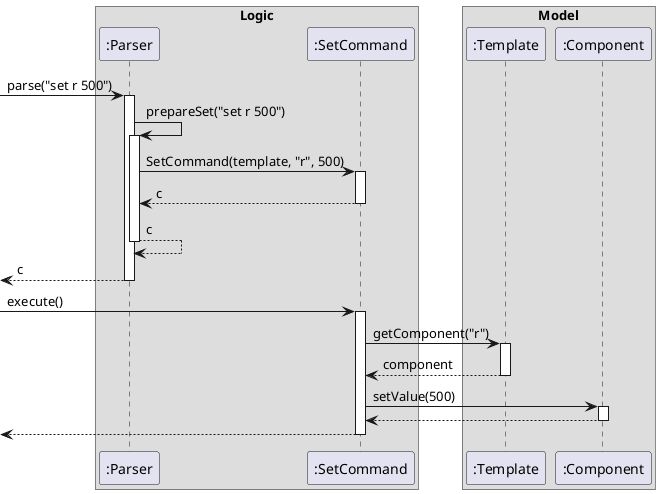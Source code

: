 @startuml

box Logic
participant ":Parser" as Parser
participant ":SetCommand" as SetCommand
end box

box Model 
participant ":Template" as Template
participant ":Component" as Component 
end box


[-> Parser : parse("set r 500")
activate Parser

Parser -> Parser : prepareSet("set r 500")
activate Parser

Parser -> SetCommand : SetCommand(template, "r", 500)
activate SetCommand

SetCommand --> Parser : c
deactivate SetCommand

Parser --> Parser : c
deactivate Parser

[<-- Parser : c
deactivate Parser


[-> SetCommand : execute()
activate SetCommand

SetCommand -> Template : getComponent("r")
activate Template

Template --> SetCommand : component
deactivate Template

SetCommand -> Component : setValue(500)
activate Component

Component --> SetCommand
deactivate Component

[<-- SetCommand 
deactivate SetCommand


@enduml
